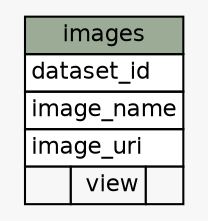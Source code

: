 // dot 2.38.0 on Linux 4.4.0-53-generic
// SchemaSpy rev 590
digraph "images" {
  graph [
    rankdir="RL"
    bgcolor="#f7f7f7"
    nodesep="0.18"
    ranksep="0.46"
    fontname="Helvetica"
    fontsize="11"
  ];
  node [
    fontname="Helvetica"
    fontsize="11"
    shape="plaintext"
  ];
  edge [
    arrowsize="0.8"
  ];
  "images" [
    label=<
    <TABLE BORDER="0" CELLBORDER="1" CELLSPACING="0" BGCOLOR="#ffffff">
      <TR><TD COLSPAN="3" BGCOLOR="#9bab96" ALIGN="CENTER">images</TD></TR>
      <TR><TD PORT="dataset_id" COLSPAN="3" ALIGN="LEFT">dataset_id</TD></TR>
      <TR><TD PORT="image_name" COLSPAN="3" ALIGN="LEFT">image_name</TD></TR>
      <TR><TD PORT="image_uri" COLSPAN="3" ALIGN="LEFT">image_uri</TD></TR>
      <TR><TD ALIGN="LEFT" BGCOLOR="#f7f7f7">  </TD><TD ALIGN="RIGHT" BGCOLOR="#f7f7f7">view</TD><TD ALIGN="RIGHT" BGCOLOR="#f7f7f7">  </TD></TR>
    </TABLE>>
    URL="tables/images.html"
    tooltip="images"
  ];
}
